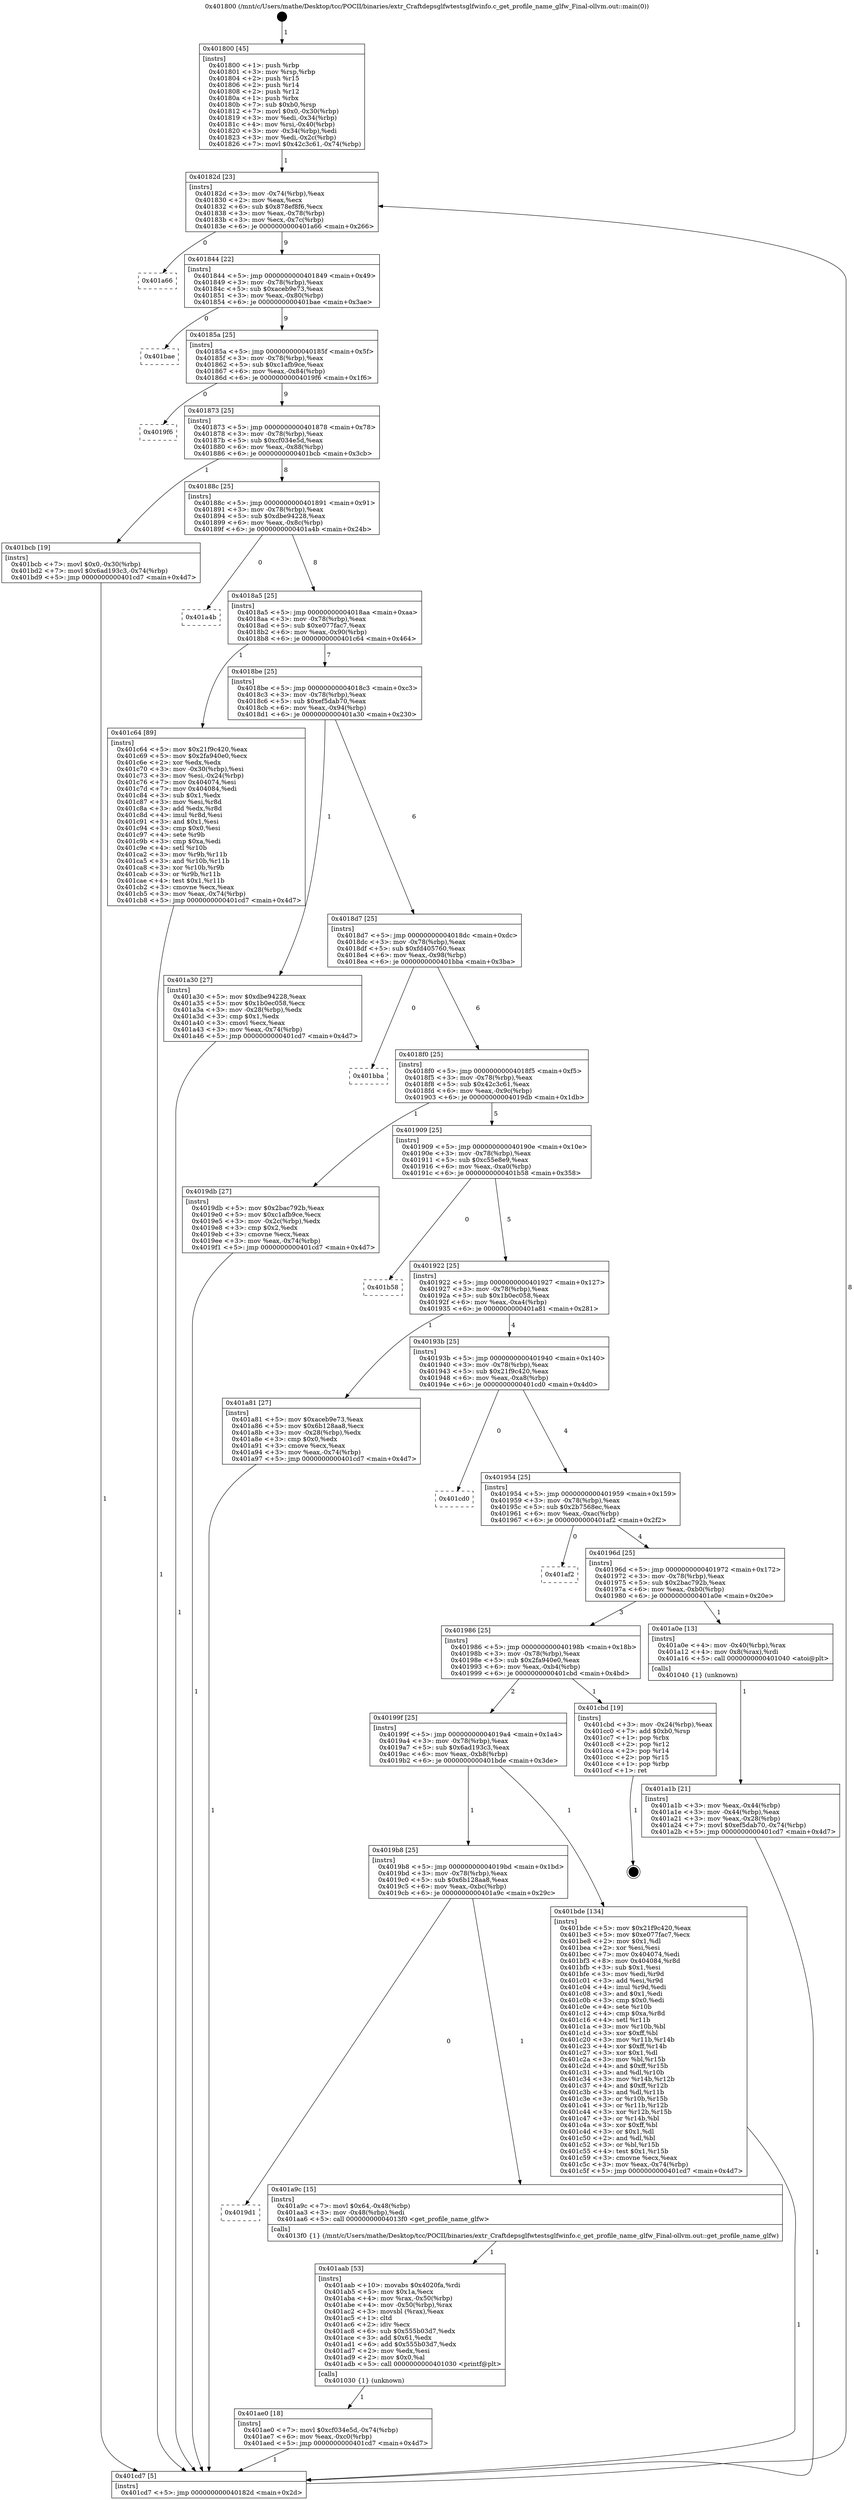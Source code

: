 digraph "0x401800" {
  label = "0x401800 (/mnt/c/Users/mathe/Desktop/tcc/POCII/binaries/extr_Craftdepsglfwtestsglfwinfo.c_get_profile_name_glfw_Final-ollvm.out::main(0))"
  labelloc = "t"
  node[shape=record]

  Entry [label="",width=0.3,height=0.3,shape=circle,fillcolor=black,style=filled]
  "0x40182d" [label="{
     0x40182d [23]\l
     | [instrs]\l
     &nbsp;&nbsp;0x40182d \<+3\>: mov -0x74(%rbp),%eax\l
     &nbsp;&nbsp;0x401830 \<+2\>: mov %eax,%ecx\l
     &nbsp;&nbsp;0x401832 \<+6\>: sub $0x878ef8f6,%ecx\l
     &nbsp;&nbsp;0x401838 \<+3\>: mov %eax,-0x78(%rbp)\l
     &nbsp;&nbsp;0x40183b \<+3\>: mov %ecx,-0x7c(%rbp)\l
     &nbsp;&nbsp;0x40183e \<+6\>: je 0000000000401a66 \<main+0x266\>\l
  }"]
  "0x401a66" [label="{
     0x401a66\l
  }", style=dashed]
  "0x401844" [label="{
     0x401844 [22]\l
     | [instrs]\l
     &nbsp;&nbsp;0x401844 \<+5\>: jmp 0000000000401849 \<main+0x49\>\l
     &nbsp;&nbsp;0x401849 \<+3\>: mov -0x78(%rbp),%eax\l
     &nbsp;&nbsp;0x40184c \<+5\>: sub $0xaceb9e73,%eax\l
     &nbsp;&nbsp;0x401851 \<+3\>: mov %eax,-0x80(%rbp)\l
     &nbsp;&nbsp;0x401854 \<+6\>: je 0000000000401bae \<main+0x3ae\>\l
  }"]
  Exit [label="",width=0.3,height=0.3,shape=circle,fillcolor=black,style=filled,peripheries=2]
  "0x401bae" [label="{
     0x401bae\l
  }", style=dashed]
  "0x40185a" [label="{
     0x40185a [25]\l
     | [instrs]\l
     &nbsp;&nbsp;0x40185a \<+5\>: jmp 000000000040185f \<main+0x5f\>\l
     &nbsp;&nbsp;0x40185f \<+3\>: mov -0x78(%rbp),%eax\l
     &nbsp;&nbsp;0x401862 \<+5\>: sub $0xc1afb9ce,%eax\l
     &nbsp;&nbsp;0x401867 \<+6\>: mov %eax,-0x84(%rbp)\l
     &nbsp;&nbsp;0x40186d \<+6\>: je 00000000004019f6 \<main+0x1f6\>\l
  }"]
  "0x401ae0" [label="{
     0x401ae0 [18]\l
     | [instrs]\l
     &nbsp;&nbsp;0x401ae0 \<+7\>: movl $0xcf034e5d,-0x74(%rbp)\l
     &nbsp;&nbsp;0x401ae7 \<+6\>: mov %eax,-0xc0(%rbp)\l
     &nbsp;&nbsp;0x401aed \<+5\>: jmp 0000000000401cd7 \<main+0x4d7\>\l
  }"]
  "0x4019f6" [label="{
     0x4019f6\l
  }", style=dashed]
  "0x401873" [label="{
     0x401873 [25]\l
     | [instrs]\l
     &nbsp;&nbsp;0x401873 \<+5\>: jmp 0000000000401878 \<main+0x78\>\l
     &nbsp;&nbsp;0x401878 \<+3\>: mov -0x78(%rbp),%eax\l
     &nbsp;&nbsp;0x40187b \<+5\>: sub $0xcf034e5d,%eax\l
     &nbsp;&nbsp;0x401880 \<+6\>: mov %eax,-0x88(%rbp)\l
     &nbsp;&nbsp;0x401886 \<+6\>: je 0000000000401bcb \<main+0x3cb\>\l
  }"]
  "0x401aab" [label="{
     0x401aab [53]\l
     | [instrs]\l
     &nbsp;&nbsp;0x401aab \<+10\>: movabs $0x4020fa,%rdi\l
     &nbsp;&nbsp;0x401ab5 \<+5\>: mov $0x1a,%ecx\l
     &nbsp;&nbsp;0x401aba \<+4\>: mov %rax,-0x50(%rbp)\l
     &nbsp;&nbsp;0x401abe \<+4\>: mov -0x50(%rbp),%rax\l
     &nbsp;&nbsp;0x401ac2 \<+3\>: movsbl (%rax),%eax\l
     &nbsp;&nbsp;0x401ac5 \<+1\>: cltd\l
     &nbsp;&nbsp;0x401ac6 \<+2\>: idiv %ecx\l
     &nbsp;&nbsp;0x401ac8 \<+6\>: sub $0x555b03d7,%edx\l
     &nbsp;&nbsp;0x401ace \<+3\>: add $0x61,%edx\l
     &nbsp;&nbsp;0x401ad1 \<+6\>: add $0x555b03d7,%edx\l
     &nbsp;&nbsp;0x401ad7 \<+2\>: mov %edx,%esi\l
     &nbsp;&nbsp;0x401ad9 \<+2\>: mov $0x0,%al\l
     &nbsp;&nbsp;0x401adb \<+5\>: call 0000000000401030 \<printf@plt\>\l
     | [calls]\l
     &nbsp;&nbsp;0x401030 \{1\} (unknown)\l
  }"]
  "0x401bcb" [label="{
     0x401bcb [19]\l
     | [instrs]\l
     &nbsp;&nbsp;0x401bcb \<+7\>: movl $0x0,-0x30(%rbp)\l
     &nbsp;&nbsp;0x401bd2 \<+7\>: movl $0x6ad193c3,-0x74(%rbp)\l
     &nbsp;&nbsp;0x401bd9 \<+5\>: jmp 0000000000401cd7 \<main+0x4d7\>\l
  }"]
  "0x40188c" [label="{
     0x40188c [25]\l
     | [instrs]\l
     &nbsp;&nbsp;0x40188c \<+5\>: jmp 0000000000401891 \<main+0x91\>\l
     &nbsp;&nbsp;0x401891 \<+3\>: mov -0x78(%rbp),%eax\l
     &nbsp;&nbsp;0x401894 \<+5\>: sub $0xdbe94228,%eax\l
     &nbsp;&nbsp;0x401899 \<+6\>: mov %eax,-0x8c(%rbp)\l
     &nbsp;&nbsp;0x40189f \<+6\>: je 0000000000401a4b \<main+0x24b\>\l
  }"]
  "0x4019d1" [label="{
     0x4019d1\l
  }", style=dashed]
  "0x401a4b" [label="{
     0x401a4b\l
  }", style=dashed]
  "0x4018a5" [label="{
     0x4018a5 [25]\l
     | [instrs]\l
     &nbsp;&nbsp;0x4018a5 \<+5\>: jmp 00000000004018aa \<main+0xaa\>\l
     &nbsp;&nbsp;0x4018aa \<+3\>: mov -0x78(%rbp),%eax\l
     &nbsp;&nbsp;0x4018ad \<+5\>: sub $0xe077fac7,%eax\l
     &nbsp;&nbsp;0x4018b2 \<+6\>: mov %eax,-0x90(%rbp)\l
     &nbsp;&nbsp;0x4018b8 \<+6\>: je 0000000000401c64 \<main+0x464\>\l
  }"]
  "0x401a9c" [label="{
     0x401a9c [15]\l
     | [instrs]\l
     &nbsp;&nbsp;0x401a9c \<+7\>: movl $0x64,-0x48(%rbp)\l
     &nbsp;&nbsp;0x401aa3 \<+3\>: mov -0x48(%rbp),%edi\l
     &nbsp;&nbsp;0x401aa6 \<+5\>: call 00000000004013f0 \<get_profile_name_glfw\>\l
     | [calls]\l
     &nbsp;&nbsp;0x4013f0 \{1\} (/mnt/c/Users/mathe/Desktop/tcc/POCII/binaries/extr_Craftdepsglfwtestsglfwinfo.c_get_profile_name_glfw_Final-ollvm.out::get_profile_name_glfw)\l
  }"]
  "0x401c64" [label="{
     0x401c64 [89]\l
     | [instrs]\l
     &nbsp;&nbsp;0x401c64 \<+5\>: mov $0x21f9c420,%eax\l
     &nbsp;&nbsp;0x401c69 \<+5\>: mov $0x2fa940e0,%ecx\l
     &nbsp;&nbsp;0x401c6e \<+2\>: xor %edx,%edx\l
     &nbsp;&nbsp;0x401c70 \<+3\>: mov -0x30(%rbp),%esi\l
     &nbsp;&nbsp;0x401c73 \<+3\>: mov %esi,-0x24(%rbp)\l
     &nbsp;&nbsp;0x401c76 \<+7\>: mov 0x404074,%esi\l
     &nbsp;&nbsp;0x401c7d \<+7\>: mov 0x404084,%edi\l
     &nbsp;&nbsp;0x401c84 \<+3\>: sub $0x1,%edx\l
     &nbsp;&nbsp;0x401c87 \<+3\>: mov %esi,%r8d\l
     &nbsp;&nbsp;0x401c8a \<+3\>: add %edx,%r8d\l
     &nbsp;&nbsp;0x401c8d \<+4\>: imul %r8d,%esi\l
     &nbsp;&nbsp;0x401c91 \<+3\>: and $0x1,%esi\l
     &nbsp;&nbsp;0x401c94 \<+3\>: cmp $0x0,%esi\l
     &nbsp;&nbsp;0x401c97 \<+4\>: sete %r9b\l
     &nbsp;&nbsp;0x401c9b \<+3\>: cmp $0xa,%edi\l
     &nbsp;&nbsp;0x401c9e \<+4\>: setl %r10b\l
     &nbsp;&nbsp;0x401ca2 \<+3\>: mov %r9b,%r11b\l
     &nbsp;&nbsp;0x401ca5 \<+3\>: and %r10b,%r11b\l
     &nbsp;&nbsp;0x401ca8 \<+3\>: xor %r10b,%r9b\l
     &nbsp;&nbsp;0x401cab \<+3\>: or %r9b,%r11b\l
     &nbsp;&nbsp;0x401cae \<+4\>: test $0x1,%r11b\l
     &nbsp;&nbsp;0x401cb2 \<+3\>: cmovne %ecx,%eax\l
     &nbsp;&nbsp;0x401cb5 \<+3\>: mov %eax,-0x74(%rbp)\l
     &nbsp;&nbsp;0x401cb8 \<+5\>: jmp 0000000000401cd7 \<main+0x4d7\>\l
  }"]
  "0x4018be" [label="{
     0x4018be [25]\l
     | [instrs]\l
     &nbsp;&nbsp;0x4018be \<+5\>: jmp 00000000004018c3 \<main+0xc3\>\l
     &nbsp;&nbsp;0x4018c3 \<+3\>: mov -0x78(%rbp),%eax\l
     &nbsp;&nbsp;0x4018c6 \<+5\>: sub $0xef5dab70,%eax\l
     &nbsp;&nbsp;0x4018cb \<+6\>: mov %eax,-0x94(%rbp)\l
     &nbsp;&nbsp;0x4018d1 \<+6\>: je 0000000000401a30 \<main+0x230\>\l
  }"]
  "0x4019b8" [label="{
     0x4019b8 [25]\l
     | [instrs]\l
     &nbsp;&nbsp;0x4019b8 \<+5\>: jmp 00000000004019bd \<main+0x1bd\>\l
     &nbsp;&nbsp;0x4019bd \<+3\>: mov -0x78(%rbp),%eax\l
     &nbsp;&nbsp;0x4019c0 \<+5\>: sub $0x6b128aa8,%eax\l
     &nbsp;&nbsp;0x4019c5 \<+6\>: mov %eax,-0xbc(%rbp)\l
     &nbsp;&nbsp;0x4019cb \<+6\>: je 0000000000401a9c \<main+0x29c\>\l
  }"]
  "0x401a30" [label="{
     0x401a30 [27]\l
     | [instrs]\l
     &nbsp;&nbsp;0x401a30 \<+5\>: mov $0xdbe94228,%eax\l
     &nbsp;&nbsp;0x401a35 \<+5\>: mov $0x1b0ec058,%ecx\l
     &nbsp;&nbsp;0x401a3a \<+3\>: mov -0x28(%rbp),%edx\l
     &nbsp;&nbsp;0x401a3d \<+3\>: cmp $0x1,%edx\l
     &nbsp;&nbsp;0x401a40 \<+3\>: cmovl %ecx,%eax\l
     &nbsp;&nbsp;0x401a43 \<+3\>: mov %eax,-0x74(%rbp)\l
     &nbsp;&nbsp;0x401a46 \<+5\>: jmp 0000000000401cd7 \<main+0x4d7\>\l
  }"]
  "0x4018d7" [label="{
     0x4018d7 [25]\l
     | [instrs]\l
     &nbsp;&nbsp;0x4018d7 \<+5\>: jmp 00000000004018dc \<main+0xdc\>\l
     &nbsp;&nbsp;0x4018dc \<+3\>: mov -0x78(%rbp),%eax\l
     &nbsp;&nbsp;0x4018df \<+5\>: sub $0xfd405760,%eax\l
     &nbsp;&nbsp;0x4018e4 \<+6\>: mov %eax,-0x98(%rbp)\l
     &nbsp;&nbsp;0x4018ea \<+6\>: je 0000000000401bba \<main+0x3ba\>\l
  }"]
  "0x401bde" [label="{
     0x401bde [134]\l
     | [instrs]\l
     &nbsp;&nbsp;0x401bde \<+5\>: mov $0x21f9c420,%eax\l
     &nbsp;&nbsp;0x401be3 \<+5\>: mov $0xe077fac7,%ecx\l
     &nbsp;&nbsp;0x401be8 \<+2\>: mov $0x1,%dl\l
     &nbsp;&nbsp;0x401bea \<+2\>: xor %esi,%esi\l
     &nbsp;&nbsp;0x401bec \<+7\>: mov 0x404074,%edi\l
     &nbsp;&nbsp;0x401bf3 \<+8\>: mov 0x404084,%r8d\l
     &nbsp;&nbsp;0x401bfb \<+3\>: sub $0x1,%esi\l
     &nbsp;&nbsp;0x401bfe \<+3\>: mov %edi,%r9d\l
     &nbsp;&nbsp;0x401c01 \<+3\>: add %esi,%r9d\l
     &nbsp;&nbsp;0x401c04 \<+4\>: imul %r9d,%edi\l
     &nbsp;&nbsp;0x401c08 \<+3\>: and $0x1,%edi\l
     &nbsp;&nbsp;0x401c0b \<+3\>: cmp $0x0,%edi\l
     &nbsp;&nbsp;0x401c0e \<+4\>: sete %r10b\l
     &nbsp;&nbsp;0x401c12 \<+4\>: cmp $0xa,%r8d\l
     &nbsp;&nbsp;0x401c16 \<+4\>: setl %r11b\l
     &nbsp;&nbsp;0x401c1a \<+3\>: mov %r10b,%bl\l
     &nbsp;&nbsp;0x401c1d \<+3\>: xor $0xff,%bl\l
     &nbsp;&nbsp;0x401c20 \<+3\>: mov %r11b,%r14b\l
     &nbsp;&nbsp;0x401c23 \<+4\>: xor $0xff,%r14b\l
     &nbsp;&nbsp;0x401c27 \<+3\>: xor $0x1,%dl\l
     &nbsp;&nbsp;0x401c2a \<+3\>: mov %bl,%r15b\l
     &nbsp;&nbsp;0x401c2d \<+4\>: and $0xff,%r15b\l
     &nbsp;&nbsp;0x401c31 \<+3\>: and %dl,%r10b\l
     &nbsp;&nbsp;0x401c34 \<+3\>: mov %r14b,%r12b\l
     &nbsp;&nbsp;0x401c37 \<+4\>: and $0xff,%r12b\l
     &nbsp;&nbsp;0x401c3b \<+3\>: and %dl,%r11b\l
     &nbsp;&nbsp;0x401c3e \<+3\>: or %r10b,%r15b\l
     &nbsp;&nbsp;0x401c41 \<+3\>: or %r11b,%r12b\l
     &nbsp;&nbsp;0x401c44 \<+3\>: xor %r12b,%r15b\l
     &nbsp;&nbsp;0x401c47 \<+3\>: or %r14b,%bl\l
     &nbsp;&nbsp;0x401c4a \<+3\>: xor $0xff,%bl\l
     &nbsp;&nbsp;0x401c4d \<+3\>: or $0x1,%dl\l
     &nbsp;&nbsp;0x401c50 \<+2\>: and %dl,%bl\l
     &nbsp;&nbsp;0x401c52 \<+3\>: or %bl,%r15b\l
     &nbsp;&nbsp;0x401c55 \<+4\>: test $0x1,%r15b\l
     &nbsp;&nbsp;0x401c59 \<+3\>: cmovne %ecx,%eax\l
     &nbsp;&nbsp;0x401c5c \<+3\>: mov %eax,-0x74(%rbp)\l
     &nbsp;&nbsp;0x401c5f \<+5\>: jmp 0000000000401cd7 \<main+0x4d7\>\l
  }"]
  "0x401bba" [label="{
     0x401bba\l
  }", style=dashed]
  "0x4018f0" [label="{
     0x4018f0 [25]\l
     | [instrs]\l
     &nbsp;&nbsp;0x4018f0 \<+5\>: jmp 00000000004018f5 \<main+0xf5\>\l
     &nbsp;&nbsp;0x4018f5 \<+3\>: mov -0x78(%rbp),%eax\l
     &nbsp;&nbsp;0x4018f8 \<+5\>: sub $0x42c3c61,%eax\l
     &nbsp;&nbsp;0x4018fd \<+6\>: mov %eax,-0x9c(%rbp)\l
     &nbsp;&nbsp;0x401903 \<+6\>: je 00000000004019db \<main+0x1db\>\l
  }"]
  "0x40199f" [label="{
     0x40199f [25]\l
     | [instrs]\l
     &nbsp;&nbsp;0x40199f \<+5\>: jmp 00000000004019a4 \<main+0x1a4\>\l
     &nbsp;&nbsp;0x4019a4 \<+3\>: mov -0x78(%rbp),%eax\l
     &nbsp;&nbsp;0x4019a7 \<+5\>: sub $0x6ad193c3,%eax\l
     &nbsp;&nbsp;0x4019ac \<+6\>: mov %eax,-0xb8(%rbp)\l
     &nbsp;&nbsp;0x4019b2 \<+6\>: je 0000000000401bde \<main+0x3de\>\l
  }"]
  "0x4019db" [label="{
     0x4019db [27]\l
     | [instrs]\l
     &nbsp;&nbsp;0x4019db \<+5\>: mov $0x2bac792b,%eax\l
     &nbsp;&nbsp;0x4019e0 \<+5\>: mov $0xc1afb9ce,%ecx\l
     &nbsp;&nbsp;0x4019e5 \<+3\>: mov -0x2c(%rbp),%edx\l
     &nbsp;&nbsp;0x4019e8 \<+3\>: cmp $0x2,%edx\l
     &nbsp;&nbsp;0x4019eb \<+3\>: cmovne %ecx,%eax\l
     &nbsp;&nbsp;0x4019ee \<+3\>: mov %eax,-0x74(%rbp)\l
     &nbsp;&nbsp;0x4019f1 \<+5\>: jmp 0000000000401cd7 \<main+0x4d7\>\l
  }"]
  "0x401909" [label="{
     0x401909 [25]\l
     | [instrs]\l
     &nbsp;&nbsp;0x401909 \<+5\>: jmp 000000000040190e \<main+0x10e\>\l
     &nbsp;&nbsp;0x40190e \<+3\>: mov -0x78(%rbp),%eax\l
     &nbsp;&nbsp;0x401911 \<+5\>: sub $0xc55e8e9,%eax\l
     &nbsp;&nbsp;0x401916 \<+6\>: mov %eax,-0xa0(%rbp)\l
     &nbsp;&nbsp;0x40191c \<+6\>: je 0000000000401b58 \<main+0x358\>\l
  }"]
  "0x401cd7" [label="{
     0x401cd7 [5]\l
     | [instrs]\l
     &nbsp;&nbsp;0x401cd7 \<+5\>: jmp 000000000040182d \<main+0x2d\>\l
  }"]
  "0x401800" [label="{
     0x401800 [45]\l
     | [instrs]\l
     &nbsp;&nbsp;0x401800 \<+1\>: push %rbp\l
     &nbsp;&nbsp;0x401801 \<+3\>: mov %rsp,%rbp\l
     &nbsp;&nbsp;0x401804 \<+2\>: push %r15\l
     &nbsp;&nbsp;0x401806 \<+2\>: push %r14\l
     &nbsp;&nbsp;0x401808 \<+2\>: push %r12\l
     &nbsp;&nbsp;0x40180a \<+1\>: push %rbx\l
     &nbsp;&nbsp;0x40180b \<+7\>: sub $0xb0,%rsp\l
     &nbsp;&nbsp;0x401812 \<+7\>: movl $0x0,-0x30(%rbp)\l
     &nbsp;&nbsp;0x401819 \<+3\>: mov %edi,-0x34(%rbp)\l
     &nbsp;&nbsp;0x40181c \<+4\>: mov %rsi,-0x40(%rbp)\l
     &nbsp;&nbsp;0x401820 \<+3\>: mov -0x34(%rbp),%edi\l
     &nbsp;&nbsp;0x401823 \<+3\>: mov %edi,-0x2c(%rbp)\l
     &nbsp;&nbsp;0x401826 \<+7\>: movl $0x42c3c61,-0x74(%rbp)\l
  }"]
  "0x401cbd" [label="{
     0x401cbd [19]\l
     | [instrs]\l
     &nbsp;&nbsp;0x401cbd \<+3\>: mov -0x24(%rbp),%eax\l
     &nbsp;&nbsp;0x401cc0 \<+7\>: add $0xb0,%rsp\l
     &nbsp;&nbsp;0x401cc7 \<+1\>: pop %rbx\l
     &nbsp;&nbsp;0x401cc8 \<+2\>: pop %r12\l
     &nbsp;&nbsp;0x401cca \<+2\>: pop %r14\l
     &nbsp;&nbsp;0x401ccc \<+2\>: pop %r15\l
     &nbsp;&nbsp;0x401cce \<+1\>: pop %rbp\l
     &nbsp;&nbsp;0x401ccf \<+1\>: ret\l
  }"]
  "0x401b58" [label="{
     0x401b58\l
  }", style=dashed]
  "0x401922" [label="{
     0x401922 [25]\l
     | [instrs]\l
     &nbsp;&nbsp;0x401922 \<+5\>: jmp 0000000000401927 \<main+0x127\>\l
     &nbsp;&nbsp;0x401927 \<+3\>: mov -0x78(%rbp),%eax\l
     &nbsp;&nbsp;0x40192a \<+5\>: sub $0x1b0ec058,%eax\l
     &nbsp;&nbsp;0x40192f \<+6\>: mov %eax,-0xa4(%rbp)\l
     &nbsp;&nbsp;0x401935 \<+6\>: je 0000000000401a81 \<main+0x281\>\l
  }"]
  "0x401a1b" [label="{
     0x401a1b [21]\l
     | [instrs]\l
     &nbsp;&nbsp;0x401a1b \<+3\>: mov %eax,-0x44(%rbp)\l
     &nbsp;&nbsp;0x401a1e \<+3\>: mov -0x44(%rbp),%eax\l
     &nbsp;&nbsp;0x401a21 \<+3\>: mov %eax,-0x28(%rbp)\l
     &nbsp;&nbsp;0x401a24 \<+7\>: movl $0xef5dab70,-0x74(%rbp)\l
     &nbsp;&nbsp;0x401a2b \<+5\>: jmp 0000000000401cd7 \<main+0x4d7\>\l
  }"]
  "0x401a81" [label="{
     0x401a81 [27]\l
     | [instrs]\l
     &nbsp;&nbsp;0x401a81 \<+5\>: mov $0xaceb9e73,%eax\l
     &nbsp;&nbsp;0x401a86 \<+5\>: mov $0x6b128aa8,%ecx\l
     &nbsp;&nbsp;0x401a8b \<+3\>: mov -0x28(%rbp),%edx\l
     &nbsp;&nbsp;0x401a8e \<+3\>: cmp $0x0,%edx\l
     &nbsp;&nbsp;0x401a91 \<+3\>: cmove %ecx,%eax\l
     &nbsp;&nbsp;0x401a94 \<+3\>: mov %eax,-0x74(%rbp)\l
     &nbsp;&nbsp;0x401a97 \<+5\>: jmp 0000000000401cd7 \<main+0x4d7\>\l
  }"]
  "0x40193b" [label="{
     0x40193b [25]\l
     | [instrs]\l
     &nbsp;&nbsp;0x40193b \<+5\>: jmp 0000000000401940 \<main+0x140\>\l
     &nbsp;&nbsp;0x401940 \<+3\>: mov -0x78(%rbp),%eax\l
     &nbsp;&nbsp;0x401943 \<+5\>: sub $0x21f9c420,%eax\l
     &nbsp;&nbsp;0x401948 \<+6\>: mov %eax,-0xa8(%rbp)\l
     &nbsp;&nbsp;0x40194e \<+6\>: je 0000000000401cd0 \<main+0x4d0\>\l
  }"]
  "0x401986" [label="{
     0x401986 [25]\l
     | [instrs]\l
     &nbsp;&nbsp;0x401986 \<+5\>: jmp 000000000040198b \<main+0x18b\>\l
     &nbsp;&nbsp;0x40198b \<+3\>: mov -0x78(%rbp),%eax\l
     &nbsp;&nbsp;0x40198e \<+5\>: sub $0x2fa940e0,%eax\l
     &nbsp;&nbsp;0x401993 \<+6\>: mov %eax,-0xb4(%rbp)\l
     &nbsp;&nbsp;0x401999 \<+6\>: je 0000000000401cbd \<main+0x4bd\>\l
  }"]
  "0x401cd0" [label="{
     0x401cd0\l
  }", style=dashed]
  "0x401954" [label="{
     0x401954 [25]\l
     | [instrs]\l
     &nbsp;&nbsp;0x401954 \<+5\>: jmp 0000000000401959 \<main+0x159\>\l
     &nbsp;&nbsp;0x401959 \<+3\>: mov -0x78(%rbp),%eax\l
     &nbsp;&nbsp;0x40195c \<+5\>: sub $0x2b7568ec,%eax\l
     &nbsp;&nbsp;0x401961 \<+6\>: mov %eax,-0xac(%rbp)\l
     &nbsp;&nbsp;0x401967 \<+6\>: je 0000000000401af2 \<main+0x2f2\>\l
  }"]
  "0x401a0e" [label="{
     0x401a0e [13]\l
     | [instrs]\l
     &nbsp;&nbsp;0x401a0e \<+4\>: mov -0x40(%rbp),%rax\l
     &nbsp;&nbsp;0x401a12 \<+4\>: mov 0x8(%rax),%rdi\l
     &nbsp;&nbsp;0x401a16 \<+5\>: call 0000000000401040 \<atoi@plt\>\l
     | [calls]\l
     &nbsp;&nbsp;0x401040 \{1\} (unknown)\l
  }"]
  "0x401af2" [label="{
     0x401af2\l
  }", style=dashed]
  "0x40196d" [label="{
     0x40196d [25]\l
     | [instrs]\l
     &nbsp;&nbsp;0x40196d \<+5\>: jmp 0000000000401972 \<main+0x172\>\l
     &nbsp;&nbsp;0x401972 \<+3\>: mov -0x78(%rbp),%eax\l
     &nbsp;&nbsp;0x401975 \<+5\>: sub $0x2bac792b,%eax\l
     &nbsp;&nbsp;0x40197a \<+6\>: mov %eax,-0xb0(%rbp)\l
     &nbsp;&nbsp;0x401980 \<+6\>: je 0000000000401a0e \<main+0x20e\>\l
  }"]
  Entry -> "0x401800" [label=" 1"]
  "0x40182d" -> "0x401a66" [label=" 0"]
  "0x40182d" -> "0x401844" [label=" 9"]
  "0x401cbd" -> Exit [label=" 1"]
  "0x401844" -> "0x401bae" [label=" 0"]
  "0x401844" -> "0x40185a" [label=" 9"]
  "0x401c64" -> "0x401cd7" [label=" 1"]
  "0x40185a" -> "0x4019f6" [label=" 0"]
  "0x40185a" -> "0x401873" [label=" 9"]
  "0x401bde" -> "0x401cd7" [label=" 1"]
  "0x401873" -> "0x401bcb" [label=" 1"]
  "0x401873" -> "0x40188c" [label=" 8"]
  "0x401bcb" -> "0x401cd7" [label=" 1"]
  "0x40188c" -> "0x401a4b" [label=" 0"]
  "0x40188c" -> "0x4018a5" [label=" 8"]
  "0x401ae0" -> "0x401cd7" [label=" 1"]
  "0x4018a5" -> "0x401c64" [label=" 1"]
  "0x4018a5" -> "0x4018be" [label=" 7"]
  "0x401aab" -> "0x401ae0" [label=" 1"]
  "0x4018be" -> "0x401a30" [label=" 1"]
  "0x4018be" -> "0x4018d7" [label=" 6"]
  "0x4019b8" -> "0x4019d1" [label=" 0"]
  "0x4018d7" -> "0x401bba" [label=" 0"]
  "0x4018d7" -> "0x4018f0" [label=" 6"]
  "0x4019b8" -> "0x401a9c" [label=" 1"]
  "0x4018f0" -> "0x4019db" [label=" 1"]
  "0x4018f0" -> "0x401909" [label=" 5"]
  "0x4019db" -> "0x401cd7" [label=" 1"]
  "0x401800" -> "0x40182d" [label=" 1"]
  "0x401cd7" -> "0x40182d" [label=" 8"]
  "0x40199f" -> "0x4019b8" [label=" 1"]
  "0x401909" -> "0x401b58" [label=" 0"]
  "0x401909" -> "0x401922" [label=" 5"]
  "0x40199f" -> "0x401bde" [label=" 1"]
  "0x401922" -> "0x401a81" [label=" 1"]
  "0x401922" -> "0x40193b" [label=" 4"]
  "0x401986" -> "0x40199f" [label=" 2"]
  "0x40193b" -> "0x401cd0" [label=" 0"]
  "0x40193b" -> "0x401954" [label=" 4"]
  "0x401986" -> "0x401cbd" [label=" 1"]
  "0x401954" -> "0x401af2" [label=" 0"]
  "0x401954" -> "0x40196d" [label=" 4"]
  "0x401a9c" -> "0x401aab" [label=" 1"]
  "0x40196d" -> "0x401a0e" [label=" 1"]
  "0x40196d" -> "0x401986" [label=" 3"]
  "0x401a0e" -> "0x401a1b" [label=" 1"]
  "0x401a1b" -> "0x401cd7" [label=" 1"]
  "0x401a30" -> "0x401cd7" [label=" 1"]
  "0x401a81" -> "0x401cd7" [label=" 1"]
}
